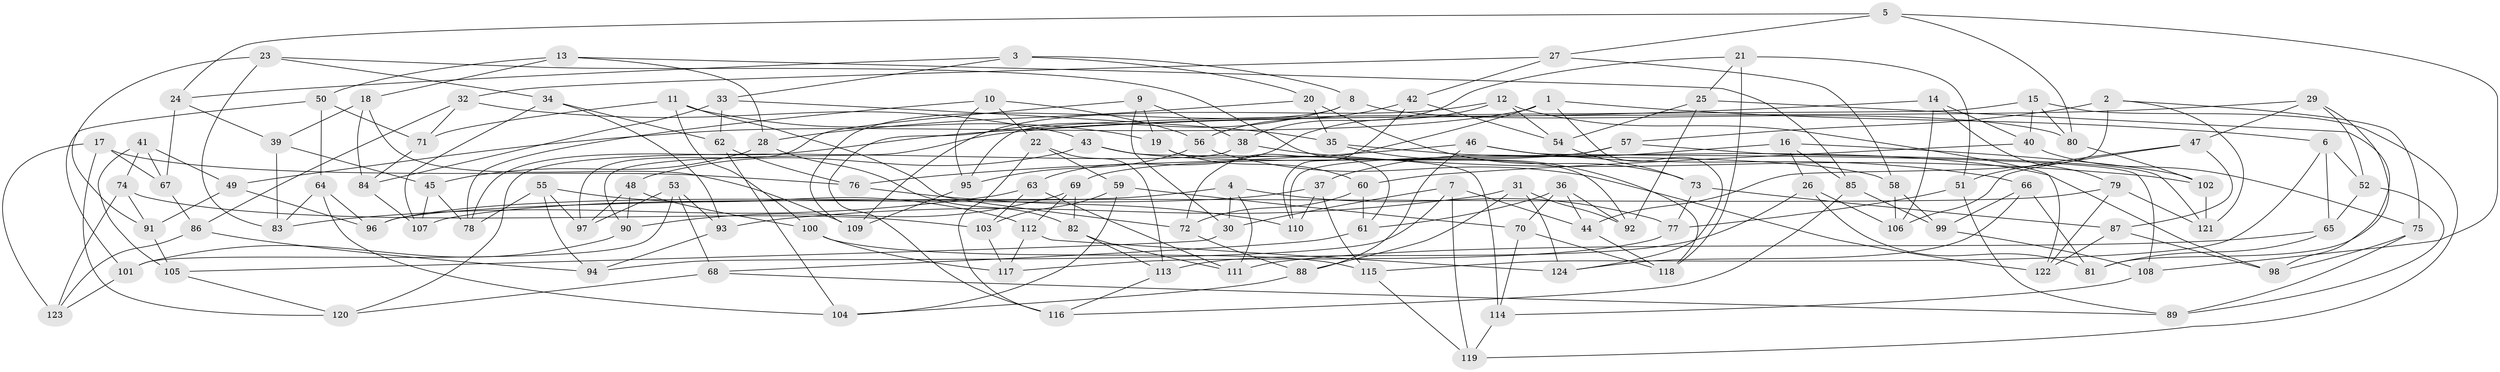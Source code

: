 // Generated by graph-tools (version 1.1) at 2025/02/03/09/25 03:02:59]
// undirected, 124 vertices, 248 edges
graph export_dot {
graph [start="1"]
  node [color=gray90,style=filled];
  1;
  2;
  3;
  4;
  5;
  6;
  7;
  8;
  9;
  10;
  11;
  12;
  13;
  14;
  15;
  16;
  17;
  18;
  19;
  20;
  21;
  22;
  23;
  24;
  25;
  26;
  27;
  28;
  29;
  30;
  31;
  32;
  33;
  34;
  35;
  36;
  37;
  38;
  39;
  40;
  41;
  42;
  43;
  44;
  45;
  46;
  47;
  48;
  49;
  50;
  51;
  52;
  53;
  54;
  55;
  56;
  57;
  58;
  59;
  60;
  61;
  62;
  63;
  64;
  65;
  66;
  67;
  68;
  69;
  70;
  71;
  72;
  73;
  74;
  75;
  76;
  77;
  78;
  79;
  80;
  81;
  82;
  83;
  84;
  85;
  86;
  87;
  88;
  89;
  90;
  91;
  92;
  93;
  94;
  95;
  96;
  97;
  98;
  99;
  100;
  101;
  102;
  103;
  104;
  105;
  106;
  107;
  108;
  109;
  110;
  111;
  112;
  113;
  114;
  115;
  116;
  117;
  118;
  119;
  120;
  121;
  122;
  123;
  124;
  1 -- 6;
  1 -- 49;
  1 -- 72;
  1 -- 124;
  2 -- 75;
  2 -- 57;
  2 -- 121;
  2 -- 44;
  3 -- 24;
  3 -- 33;
  3 -- 20;
  3 -- 8;
  4 -- 111;
  4 -- 77;
  4 -- 96;
  4 -- 30;
  5 -- 108;
  5 -- 24;
  5 -- 80;
  5 -- 27;
  6 -- 115;
  6 -- 52;
  6 -- 65;
  7 -- 94;
  7 -- 30;
  7 -- 44;
  7 -- 119;
  8 -- 109;
  8 -- 116;
  8 -- 80;
  9 -- 97;
  9 -- 38;
  9 -- 19;
  9 -- 30;
  10 -- 22;
  10 -- 95;
  10 -- 56;
  10 -- 78;
  11 -- 71;
  11 -- 19;
  11 -- 100;
  11 -- 72;
  12 -- 54;
  12 -- 63;
  12 -- 109;
  12 -- 122;
  13 -- 85;
  13 -- 50;
  13 -- 28;
  13 -- 18;
  14 -- 78;
  14 -- 106;
  14 -- 79;
  14 -- 40;
  15 -- 80;
  15 -- 119;
  15 -- 40;
  15 -- 95;
  16 -- 37;
  16 -- 102;
  16 -- 26;
  16 -- 85;
  17 -- 123;
  17 -- 76;
  17 -- 67;
  17 -- 120;
  18 -- 39;
  18 -- 109;
  18 -- 84;
  19 -- 60;
  19 -- 61;
  20 -- 35;
  20 -- 73;
  20 -- 28;
  21 -- 38;
  21 -- 118;
  21 -- 25;
  21 -- 51;
  22 -- 116;
  22 -- 113;
  22 -- 59;
  23 -- 91;
  23 -- 34;
  23 -- 83;
  23 -- 92;
  24 -- 67;
  24 -- 39;
  25 -- 54;
  25 -- 98;
  25 -- 92;
  26 -- 106;
  26 -- 113;
  26 -- 81;
  27 -- 58;
  27 -- 32;
  27 -- 42;
  28 -- 82;
  28 -- 45;
  29 -- 47;
  29 -- 52;
  29 -- 90;
  29 -- 81;
  30 -- 105;
  31 -- 92;
  31 -- 88;
  31 -- 124;
  31 -- 93;
  32 -- 71;
  32 -- 43;
  32 -- 86;
  33 -- 62;
  33 -- 84;
  33 -- 35;
  34 -- 107;
  34 -- 62;
  34 -- 93;
  35 -- 118;
  35 -- 58;
  36 -- 44;
  36 -- 70;
  36 -- 61;
  36 -- 92;
  37 -- 110;
  37 -- 115;
  37 -- 107;
  38 -- 120;
  38 -- 102;
  39 -- 45;
  39 -- 83;
  40 -- 60;
  40 -- 75;
  41 -- 74;
  41 -- 105;
  41 -- 49;
  41 -- 67;
  42 -- 54;
  42 -- 56;
  42 -- 110;
  43 -- 114;
  43 -- 48;
  43 -- 98;
  44 -- 118;
  45 -- 107;
  45 -- 78;
  46 -- 76;
  46 -- 108;
  46 -- 66;
  46 -- 88;
  47 -- 106;
  47 -- 51;
  47 -- 87;
  48 -- 97;
  48 -- 100;
  48 -- 90;
  49 -- 96;
  49 -- 91;
  50 -- 71;
  50 -- 64;
  50 -- 101;
  51 -- 89;
  51 -- 77;
  52 -- 89;
  52 -- 65;
  53 -- 93;
  53 -- 101;
  53 -- 68;
  53 -- 97;
  54 -- 73;
  55 -- 78;
  55 -- 112;
  55 -- 97;
  55 -- 94;
  56 -- 95;
  56 -- 122;
  57 -- 121;
  57 -- 110;
  57 -- 69;
  58 -- 106;
  58 -- 99;
  59 -- 103;
  59 -- 70;
  59 -- 104;
  60 -- 72;
  60 -- 61;
  61 -- 68;
  62 -- 104;
  62 -- 76;
  63 -- 83;
  63 -- 103;
  63 -- 111;
  64 -- 96;
  64 -- 104;
  64 -- 83;
  65 -- 111;
  65 -- 81;
  66 -- 99;
  66 -- 124;
  66 -- 81;
  67 -- 86;
  68 -- 120;
  68 -- 89;
  69 -- 90;
  69 -- 112;
  69 -- 82;
  70 -- 118;
  70 -- 114;
  71 -- 84;
  72 -- 88;
  73 -- 87;
  73 -- 77;
  74 -- 123;
  74 -- 91;
  74 -- 103;
  75 -- 98;
  75 -- 89;
  76 -- 110;
  77 -- 117;
  79 -- 122;
  79 -- 121;
  79 -- 96;
  80 -- 102;
  82 -- 111;
  82 -- 113;
  84 -- 107;
  85 -- 116;
  85 -- 99;
  86 -- 123;
  86 -- 94;
  87 -- 98;
  87 -- 122;
  88 -- 104;
  90 -- 101;
  91 -- 105;
  93 -- 94;
  95 -- 109;
  99 -- 108;
  100 -- 117;
  100 -- 115;
  101 -- 123;
  102 -- 121;
  103 -- 117;
  105 -- 120;
  108 -- 114;
  112 -- 124;
  112 -- 117;
  113 -- 116;
  114 -- 119;
  115 -- 119;
}
